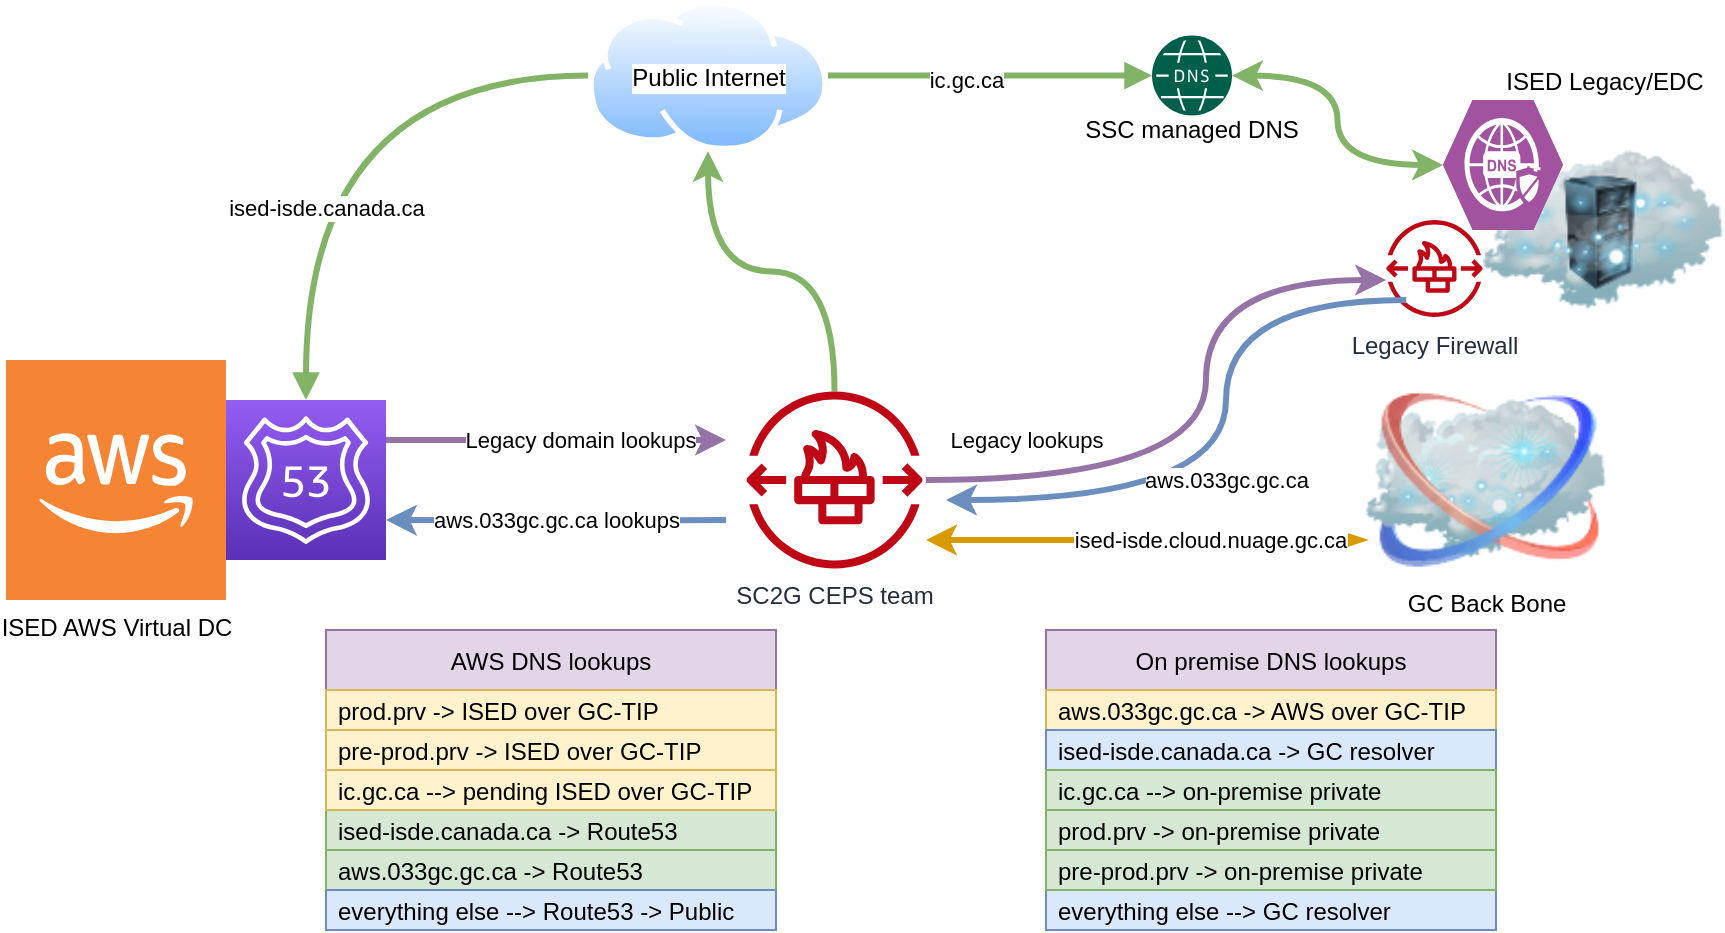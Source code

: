<mxfile version="20.4.1" type="github">
  <diagram id="k5D5FdbiZcFGo0AucVQJ" name="Page-1">
    <mxGraphModel dx="1185" dy="635" grid="1" gridSize="10" guides="1" tooltips="1" connect="1" arrows="1" fold="1" page="1" pageScale="1" pageWidth="1100" pageHeight="850" math="0" shadow="0">
      <root>
        <mxCell id="0" />
        <mxCell id="1" parent="0" />
        <mxCell id="5-uxLqRWssM_nDEMgzVy-6" value="ised-isde.canada.ca" style="rounded=0;orthogonalLoop=1;jettySize=auto;html=1;entryX=0;entryY=0.5;entryDx=0;entryDy=0;startArrow=block;startFill=1;endArrow=none;endFill=0;fillColor=#d5e8d4;strokeColor=#82b366;strokeWidth=3;edgeStyle=orthogonalEdgeStyle;curved=1;exitX=0.5;exitY=0;exitDx=0;exitDy=0;exitPerimeter=0;" parent="1" source="5-uxLqRWssM_nDEMgzVy-34" target="5-uxLqRWssM_nDEMgzVy-3" edge="1">
          <mxGeometry x="-0.362" y="-10" relative="1" as="geometry">
            <mxPoint x="230" y="200" as="sourcePoint" />
            <mxPoint as="offset" />
          </mxGeometry>
        </mxCell>
        <mxCell id="5-uxLqRWssM_nDEMgzVy-7" value="ic.gc.ca" style="edgeStyle=orthogonalEdgeStyle;rounded=0;orthogonalLoop=1;jettySize=auto;html=1;exitX=1;exitY=0.5;exitDx=0;exitDy=0;startArrow=none;startFill=0;endArrow=block;endFill=1;fillColor=#d5e8d4;strokeColor=#82b366;strokeWidth=3;curved=1;" parent="1" source="5-uxLqRWssM_nDEMgzVy-3" target="5-uxLqRWssM_nDEMgzVy-40" edge="1">
          <mxGeometry x="-0.141" y="-2" relative="1" as="geometry">
            <mxPoint x="758" y="160" as="targetPoint" />
            <mxPoint as="offset" />
          </mxGeometry>
        </mxCell>
        <mxCell id="5-uxLqRWssM_nDEMgzVy-3" value="Public Internet" style="aspect=fixed;perimeter=ellipsePerimeter;html=1;align=center;shadow=0;dashed=0;spacingTop=3;image;image=img/lib/active_directory/internet_cloud.svg;labelPosition=center;verticalLabelPosition=middle;verticalAlign=middle;" parent="1" vertex="1">
          <mxGeometry x="331" y="20" width="120" height="75.6" as="geometry" />
        </mxCell>
        <mxCell id="mk5LAerloYVzU-449U8U-26" value="Legacy domain lookups" style="edgeStyle=orthogonalEdgeStyle;curved=1;rounded=1;orthogonalLoop=1;jettySize=auto;html=1;exitX=1;exitY=0.25;exitDx=0;exitDy=0;exitPerimeter=0;startArrow=none;startFill=0;strokeWidth=3;fillColor=#e1d5e7;strokeColor=#9673a6;" parent="1" source="5-uxLqRWssM_nDEMgzVy-34" edge="1">
          <mxGeometry x="0.143" relative="1" as="geometry">
            <mxPoint x="400" y="240" as="targetPoint" />
            <mxPoint as="offset" />
          </mxGeometry>
        </mxCell>
        <mxCell id="5-uxLqRWssM_nDEMgzVy-34" value="" style="sketch=0;points=[[0,0,0],[0.25,0,0],[0.5,0,0],[0.75,0,0],[1,0,0],[0,1,0],[0.25,1,0],[0.5,1,0],[0.75,1,0],[1,1,0],[0,0.25,0],[0,0.5,0],[0,0.75,0],[1,0.25,0],[1,0.5,0],[1,0.75,0]];outlineConnect=0;fontColor=#232F3E;gradientColor=#945DF2;gradientDirection=north;fillColor=#5A30B5;strokeColor=#ffffff;dashed=0;verticalLabelPosition=bottom;verticalAlign=top;align=center;html=1;fontSize=12;fontStyle=0;aspect=fixed;shape=mxgraph.aws4.resourceIcon;resIcon=mxgraph.aws4.route_53;" parent="1" vertex="1">
          <mxGeometry x="150" y="220" width="80" height="80" as="geometry" />
        </mxCell>
        <mxCell id="5-uxLqRWssM_nDEMgzVy-35" value="&lt;span style=&quot;background-color: rgb(255 , 255 , 255)&quot;&gt;ISED AWS Virtual DC&lt;/span&gt;" style="outlineConnect=0;dashed=0;verticalLabelPosition=bottom;verticalAlign=top;align=center;html=1;shape=mxgraph.aws3.cloud_2;fillColor=#F58534;gradientColor=none;" parent="1" vertex="1">
          <mxGeometry x="40" y="200" width="110" height="120" as="geometry" />
        </mxCell>
        <mxCell id="5-uxLqRWssM_nDEMgzVy-41" value="" style="group;labelPosition=center;verticalLabelPosition=top;align=center;verticalAlign=bottom;" parent="1" vertex="1" connectable="0">
          <mxGeometry x="738.5" y="70" width="160" height="130" as="geometry" />
        </mxCell>
        <mxCell id="5-uxLqRWssM_nDEMgzVy-2" value="ISED Legacy/EDC&lt;br&gt;" style="image;html=1;image=img/lib/clip_art/networking/Cloud_Rack_128x128.png;labelPosition=center;verticalLabelPosition=top;align=center;verticalAlign=bottom;" parent="5-uxLqRWssM_nDEMgzVy-41" vertex="1">
          <mxGeometry x="40" width="120" height="130" as="geometry" />
        </mxCell>
        <mxCell id="5-uxLqRWssM_nDEMgzVy-39" value="" style="verticalLabelPosition=bottom;sketch=0;html=1;fillColor=#A153A0;strokeColor=#ffffff;verticalAlign=top;align=center;points=[[0,0.5,0],[0.125,0.25,0],[0.25,0,0],[0.5,0,0],[0.75,0,0],[0.875,0.25,0],[1,0.5,0],[0.875,0.75,0],[0.75,1,0],[0.5,1,0],[0.125,0.75,0]];pointerEvents=1;shape=mxgraph.cisco_safe.compositeIcon;bgIcon=mxgraph.cisco_safe.design.blank_device;resIcon=mxgraph.cisco_safe.design.secure_dns;" parent="5-uxLqRWssM_nDEMgzVy-41" vertex="1">
          <mxGeometry x="20" width="60" height="65" as="geometry" />
        </mxCell>
        <mxCell id="ct-60XlEYgyjvW3pnbBZ-1" value="Legacy Firewall" style="sketch=0;outlineConnect=0;fontColor=#232F3E;gradientColor=none;fillColor=#BF0816;strokeColor=none;dashed=0;verticalLabelPosition=bottom;verticalAlign=top;align=center;html=1;fontSize=12;fontStyle=0;aspect=fixed;pointerEvents=1;shape=mxgraph.aws4.network_firewall_endpoints;" vertex="1" parent="5-uxLqRWssM_nDEMgzVy-41">
          <mxGeometry x="-8.5" y="60" width="48.5" height="48.5" as="geometry" />
        </mxCell>
        <mxCell id="mk5LAerloYVzU-449U8U-21" style="edgeStyle=orthogonalEdgeStyle;curved=1;rounded=1;orthogonalLoop=1;jettySize=auto;html=1;entryX=0;entryY=0.5;entryDx=0;entryDy=0;entryPerimeter=0;strokeWidth=3;fillColor=#d5e8d4;strokeColor=#82b366;startArrow=classic;startFill=1;" parent="1" source="5-uxLqRWssM_nDEMgzVy-40" target="5-uxLqRWssM_nDEMgzVy-39" edge="1">
          <mxGeometry relative="1" as="geometry" />
        </mxCell>
        <mxCell id="5-uxLqRWssM_nDEMgzVy-40" value="&lt;br&gt;" style="sketch=0;pointerEvents=1;shadow=0;dashed=0;html=1;strokeColor=none;fillColor=#005F4B;labelPosition=center;verticalLabelPosition=top;verticalAlign=bottom;align=center;outlineConnect=0;shape=mxgraph.veeam2.dns;direction=west;rotation=-180;" parent="1" vertex="1">
          <mxGeometry x="613" y="37.8" width="40" height="40" as="geometry" />
        </mxCell>
        <mxCell id="mk5LAerloYVzU-449U8U-12" value="GC Back Bone" style="image;html=1;image=img/lib/clip_art/networking/Cloud_128x128.png;strokeColor=default;fillColor=none;" parent="1" vertex="1">
          <mxGeometry x="720" y="212.5" width="120" height="95" as="geometry" />
        </mxCell>
        <mxCell id="mk5LAerloYVzU-449U8U-25" value="aws.033gc.gc.ca lookups" style="edgeStyle=orthogonalEdgeStyle;curved=1;rounded=1;orthogonalLoop=1;jettySize=auto;html=1;strokeWidth=3;entryX=1;entryY=0.75;entryDx=0;entryDy=0;entryPerimeter=0;fillColor=#dae8fc;strokeColor=#6c8ebf;" parent="1" target="5-uxLqRWssM_nDEMgzVy-34" edge="1">
          <mxGeometry relative="1" as="geometry">
            <mxPoint x="400" y="280" as="sourcePoint" />
            <mxPoint x="280" y="280" as="targetPoint" />
            <Array as="points" />
          </mxGeometry>
        </mxCell>
        <mxCell id="mk5LAerloYVzU-449U8U-27" value="" style="edgeStyle=orthogonalEdgeStyle;curved=1;rounded=1;orthogonalLoop=1;jettySize=auto;html=1;entryX=0.5;entryY=1;entryDx=0;entryDy=0;startArrow=none;startFill=0;strokeWidth=3;fillColor=#d5e8d4;strokeColor=#82b366;" parent="1" source="mk5LAerloYVzU-449U8U-14" target="5-uxLqRWssM_nDEMgzVy-3" edge="1">
          <mxGeometry relative="1" as="geometry" />
        </mxCell>
        <mxCell id="mk5LAerloYVzU-449U8U-14" value="SC2G CEPS team" style="sketch=0;outlineConnect=0;fontColor=#232F3E;gradientColor=none;fillColor=#BF0816;strokeColor=none;dashed=0;verticalLabelPosition=bottom;verticalAlign=top;align=center;html=1;fontSize=12;fontStyle=0;aspect=fixed;pointerEvents=1;shape=mxgraph.aws4.network_firewall_endpoints;" parent="1" vertex="1">
          <mxGeometry x="410" y="215.75" width="88.5" height="88.5" as="geometry" />
        </mxCell>
        <mxCell id="mk5LAerloYVzU-449U8U-23" value="Legacy lookups" style="edgeStyle=orthogonalEdgeStyle;curved=1;rounded=1;orthogonalLoop=1;jettySize=auto;html=1;strokeWidth=3;fillColor=#e1d5e7;strokeColor=#9673a6;startArrow=classic;startFill=1;endArrow=none;endFill=0;" parent="1" source="ct-60XlEYgyjvW3pnbBZ-1" edge="1">
          <mxGeometry x="0.697" y="-20" relative="1" as="geometry">
            <mxPoint x="500" y="260" as="targetPoint" />
            <Array as="points">
              <mxPoint x="640" y="160" />
              <mxPoint x="640" y="260" />
            </Array>
            <mxPoint as="offset" />
            <mxPoint x="680" y="150" as="sourcePoint" />
          </mxGeometry>
        </mxCell>
        <mxCell id="ct-60XlEYgyjvW3pnbBZ-2" value="SSC managed DNS" style="text;html=1;strokeColor=none;fillColor=none;align=center;verticalAlign=middle;whiteSpace=wrap;rounded=0;" vertex="1" parent="1">
          <mxGeometry x="573" y="70" width="120" height="30" as="geometry" />
        </mxCell>
        <mxCell id="ct-60XlEYgyjvW3pnbBZ-19" value="" style="group" vertex="1" connectable="0" parent="1">
          <mxGeometry x="560" y="335" width="225" height="150" as="geometry" />
        </mxCell>
        <mxCell id="ct-60XlEYgyjvW3pnbBZ-12" value="On premise DNS lookups" style="swimlane;fontStyle=0;childLayout=stackLayout;horizontal=1;startSize=30;horizontalStack=0;resizeParent=1;resizeParentMax=0;resizeLast=0;collapsible=1;marginBottom=0;fillColor=#e1d5e7;strokeColor=#9673a6;" vertex="1" parent="ct-60XlEYgyjvW3pnbBZ-19">
          <mxGeometry width="225" height="90" as="geometry">
            <mxRectangle x="680" y="360" width="190" height="30" as="alternateBounds" />
          </mxGeometry>
        </mxCell>
        <mxCell id="ct-60XlEYgyjvW3pnbBZ-13" value="aws.033gc.gc.ca -&gt; AWS over GC-TIP" style="text;strokeColor=#d6b656;fillColor=#fff2cc;align=left;verticalAlign=middle;spacingLeft=4;spacingRight=4;overflow=hidden;points=[[0,0.5],[1,0.5]];portConstraint=eastwest;rotatable=0;" vertex="1" parent="ct-60XlEYgyjvW3pnbBZ-12">
          <mxGeometry y="30" width="225" height="20" as="geometry" />
        </mxCell>
        <mxCell id="ct-60XlEYgyjvW3pnbBZ-14" value="ised-isde.canada.ca -&gt; GC resolver" style="text;strokeColor=#6c8ebf;fillColor=#dae8fc;align=left;verticalAlign=middle;spacingLeft=4;spacingRight=4;overflow=hidden;points=[[0,0.5],[1,0.5]];portConstraint=eastwest;rotatable=0;" vertex="1" parent="ct-60XlEYgyjvW3pnbBZ-12">
          <mxGeometry y="50" width="225" height="20" as="geometry" />
        </mxCell>
        <mxCell id="ct-60XlEYgyjvW3pnbBZ-15" value="ic.gc.ca --&gt; on-premise private" style="text;strokeColor=#82b366;fillColor=#d5e8d4;align=left;verticalAlign=middle;spacingLeft=4;spacingRight=4;overflow=hidden;points=[[0,0.5],[1,0.5]];portConstraint=eastwest;rotatable=0;" vertex="1" parent="ct-60XlEYgyjvW3pnbBZ-12">
          <mxGeometry y="70" width="225" height="20" as="geometry" />
        </mxCell>
        <mxCell id="ct-60XlEYgyjvW3pnbBZ-16" value="everything else --&gt; GC resolver" style="text;strokeColor=#6c8ebf;fillColor=#dae8fc;align=left;verticalAlign=middle;spacingLeft=4;spacingRight=4;overflow=hidden;points=[[0,0.5],[1,0.5]];portConstraint=eastwest;rotatable=0;" vertex="1" parent="ct-60XlEYgyjvW3pnbBZ-19">
          <mxGeometry y="130" width="225" height="20" as="geometry" />
        </mxCell>
        <mxCell id="ct-60XlEYgyjvW3pnbBZ-17" value="prod.prv -&gt; on-premise private" style="text;strokeColor=#82b366;fillColor=#d5e8d4;align=left;verticalAlign=middle;spacingLeft=4;spacingRight=4;overflow=hidden;points=[[0,0.5],[1,0.5]];portConstraint=eastwest;rotatable=0;" vertex="1" parent="ct-60XlEYgyjvW3pnbBZ-19">
          <mxGeometry y="90" width="225" height="20" as="geometry" />
        </mxCell>
        <mxCell id="ct-60XlEYgyjvW3pnbBZ-18" value="pre-prod.prv -&gt; on-premise private" style="text;strokeColor=#82b366;fillColor=#d5e8d4;align=left;verticalAlign=middle;spacingLeft=4;spacingRight=4;overflow=hidden;points=[[0,0.5],[1,0.5]];portConstraint=eastwest;rotatable=0;" vertex="1" parent="ct-60XlEYgyjvW3pnbBZ-19">
          <mxGeometry y="110" width="225" height="20" as="geometry" />
        </mxCell>
        <mxCell id="ct-60XlEYgyjvW3pnbBZ-21" value="aws.033gc.gc.ca" style="edgeStyle=orthogonalEdgeStyle;curved=1;rounded=1;orthogonalLoop=1;jettySize=auto;html=1;strokeWidth=3;fillColor=#dae8fc;strokeColor=#6c8ebf;startArrow=none;startFill=0;" edge="1" parent="1">
          <mxGeometry x="0.091" relative="1" as="geometry">
            <mxPoint x="510" y="270" as="targetPoint" />
            <Array as="points">
              <mxPoint x="650" y="170" />
              <mxPoint x="650" y="270" />
            </Array>
            <mxPoint as="offset" />
            <mxPoint x="740.055" y="170" as="sourcePoint" />
          </mxGeometry>
        </mxCell>
        <mxCell id="ct-60XlEYgyjvW3pnbBZ-22" value="ised-isde.cloud.nuage.gc.ca" style="edgeStyle=orthogonalEdgeStyle;curved=1;rounded=1;orthogonalLoop=1;jettySize=auto;html=1;strokeWidth=3;fillColor=#ffe6cc;strokeColor=#d79b00;startArrow=classicThin;startFill=1;" edge="1" parent="1">
          <mxGeometry x="-0.286" relative="1" as="geometry">
            <mxPoint x="500" y="290" as="targetPoint" />
            <Array as="points">
              <mxPoint x="530" y="290" />
              <mxPoint x="530" y="290" />
            </Array>
            <mxPoint as="offset" />
            <mxPoint x="720" y="290" as="sourcePoint" />
          </mxGeometry>
        </mxCell>
        <mxCell id="ct-60XlEYgyjvW3pnbBZ-25" value="" style="group" vertex="1" connectable="0" parent="1">
          <mxGeometry x="200" y="335" width="225" height="150" as="geometry" />
        </mxCell>
        <mxCell id="ct-60XlEYgyjvW3pnbBZ-20" value="" style="group;fillColor=#d5e8d4;strokeColor=#82b366;" vertex="1" connectable="0" parent="ct-60XlEYgyjvW3pnbBZ-25">
          <mxGeometry width="225" height="110" as="geometry" />
        </mxCell>
        <mxCell id="ct-60XlEYgyjvW3pnbBZ-7" value="ised-isde.canada.ca -&gt; Route53" style="text;strokeColor=#82b366;fillColor=#d5e8d4;align=left;verticalAlign=middle;spacingLeft=4;spacingRight=4;overflow=hidden;points=[[0,0.5],[1,0.5]];portConstraint=eastwest;rotatable=0;" vertex="1" parent="ct-60XlEYgyjvW3pnbBZ-20">
          <mxGeometry y="90" width="225" height="20" as="geometry" />
        </mxCell>
        <mxCell id="ct-60XlEYgyjvW3pnbBZ-8" value="AWS DNS lookups" style="swimlane;fontStyle=0;childLayout=stackLayout;horizontal=1;startSize=30;horizontalStack=0;resizeParent=1;resizeParentMax=0;resizeLast=0;collapsible=1;marginBottom=0;fillColor=#e1d5e7;strokeColor=#9673a6;" vertex="1" parent="ct-60XlEYgyjvW3pnbBZ-20">
          <mxGeometry width="225" height="90" as="geometry" />
        </mxCell>
        <mxCell id="ct-60XlEYgyjvW3pnbBZ-9" value="prod.prv -&gt; ISED over GC-TIP" style="text;strokeColor=#d6b656;fillColor=#fff2cc;align=left;verticalAlign=middle;spacingLeft=4;spacingRight=4;overflow=hidden;points=[[0,0.5],[1,0.5]];portConstraint=eastwest;rotatable=0;" vertex="1" parent="ct-60XlEYgyjvW3pnbBZ-8">
          <mxGeometry y="30" width="225" height="20" as="geometry" />
        </mxCell>
        <mxCell id="ct-60XlEYgyjvW3pnbBZ-10" value="pre-prod.prv -&gt; ISED over GC-TIP" style="text;strokeColor=#d6b656;fillColor=#fff2cc;align=left;verticalAlign=middle;spacingLeft=4;spacingRight=4;overflow=hidden;points=[[0,0.5],[1,0.5]];portConstraint=eastwest;rotatable=0;" vertex="1" parent="ct-60XlEYgyjvW3pnbBZ-8">
          <mxGeometry y="50" width="225" height="20" as="geometry" />
        </mxCell>
        <mxCell id="ct-60XlEYgyjvW3pnbBZ-11" value="ic.gc.ca --&gt; pending ISED over GC-TIP" style="text;strokeColor=#d6b656;fillColor=#fff2cc;align=left;verticalAlign=middle;spacingLeft=4;spacingRight=4;overflow=hidden;points=[[0,0.5],[1,0.5]];portConstraint=eastwest;rotatable=0;" vertex="1" parent="ct-60XlEYgyjvW3pnbBZ-8">
          <mxGeometry y="70" width="225" height="20" as="geometry" />
        </mxCell>
        <mxCell id="ct-60XlEYgyjvW3pnbBZ-23" value="aws.033gc.gc.ca -&gt; Route53" style="text;strokeColor=#82b366;fillColor=#d5e8d4;align=left;verticalAlign=middle;spacingLeft=4;spacingRight=4;overflow=hidden;points=[[0,0.5],[1,0.5]];portConstraint=eastwest;rotatable=0;" vertex="1" parent="ct-60XlEYgyjvW3pnbBZ-25">
          <mxGeometry y="110" width="225" height="20" as="geometry" />
        </mxCell>
        <mxCell id="ct-60XlEYgyjvW3pnbBZ-24" value="everything else --&gt; Route53 -&gt; Public" style="text;strokeColor=#6c8ebf;fillColor=#dae8fc;align=left;verticalAlign=middle;spacingLeft=4;spacingRight=4;overflow=hidden;points=[[0,0.5],[1,0.5]];portConstraint=eastwest;rotatable=0;" vertex="1" parent="ct-60XlEYgyjvW3pnbBZ-25">
          <mxGeometry y="130" width="225" height="20" as="geometry" />
        </mxCell>
      </root>
    </mxGraphModel>
  </diagram>
</mxfile>
